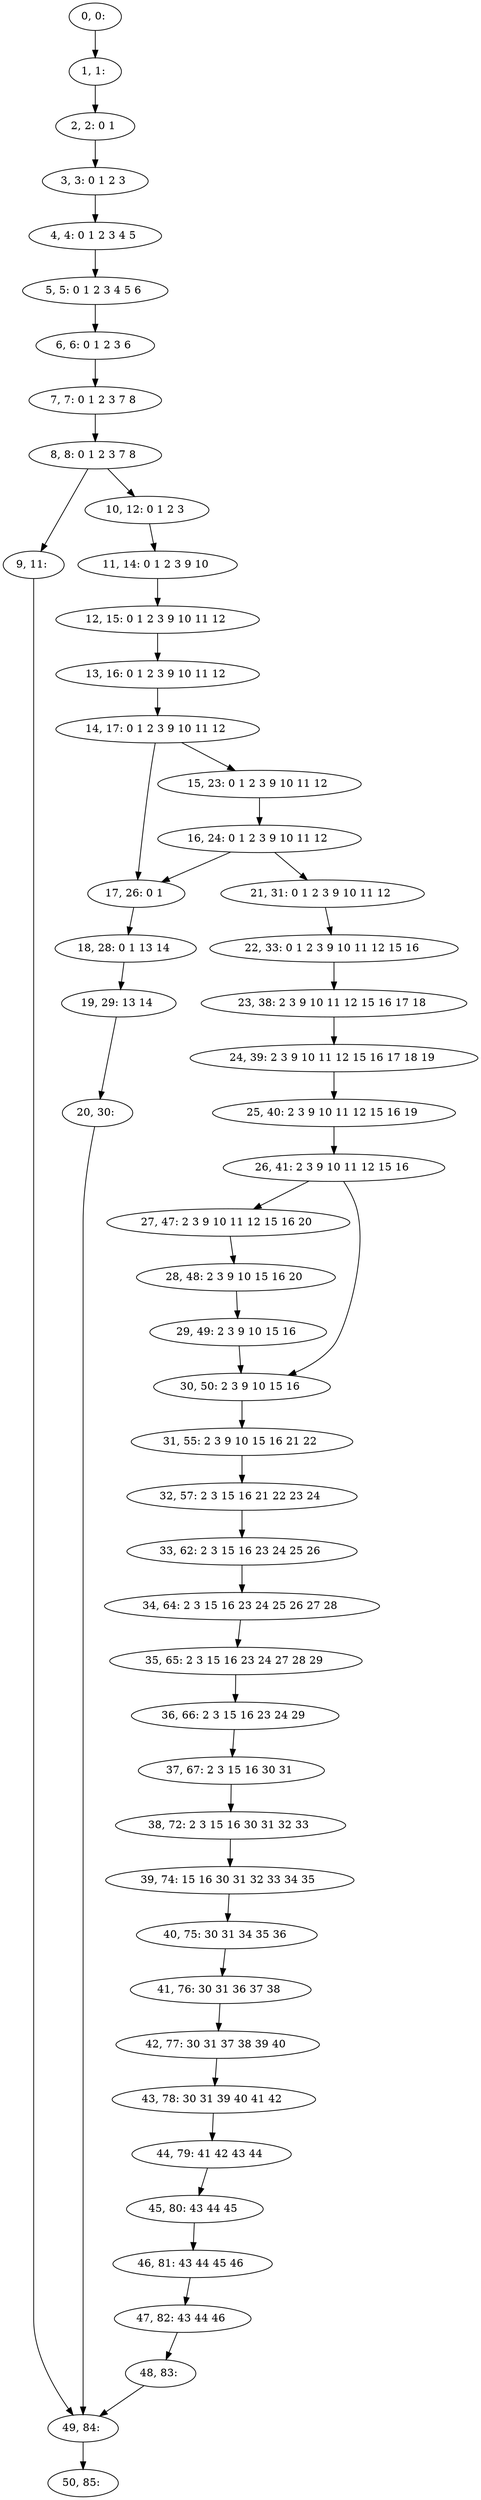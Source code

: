 digraph G {
0[label="0, 0: "];
1[label="1, 1: "];
2[label="2, 2: 0 1 "];
3[label="3, 3: 0 1 2 3 "];
4[label="4, 4: 0 1 2 3 4 5 "];
5[label="5, 5: 0 1 2 3 4 5 6 "];
6[label="6, 6: 0 1 2 3 6 "];
7[label="7, 7: 0 1 2 3 7 8 "];
8[label="8, 8: 0 1 2 3 7 8 "];
9[label="9, 11: "];
10[label="10, 12: 0 1 2 3 "];
11[label="11, 14: 0 1 2 3 9 10 "];
12[label="12, 15: 0 1 2 3 9 10 11 12 "];
13[label="13, 16: 0 1 2 3 9 10 11 12 "];
14[label="14, 17: 0 1 2 3 9 10 11 12 "];
15[label="15, 23: 0 1 2 3 9 10 11 12 "];
16[label="16, 24: 0 1 2 3 9 10 11 12 "];
17[label="17, 26: 0 1 "];
18[label="18, 28: 0 1 13 14 "];
19[label="19, 29: 13 14 "];
20[label="20, 30: "];
21[label="21, 31: 0 1 2 3 9 10 11 12 "];
22[label="22, 33: 0 1 2 3 9 10 11 12 15 16 "];
23[label="23, 38: 2 3 9 10 11 12 15 16 17 18 "];
24[label="24, 39: 2 3 9 10 11 12 15 16 17 18 19 "];
25[label="25, 40: 2 3 9 10 11 12 15 16 19 "];
26[label="26, 41: 2 3 9 10 11 12 15 16 "];
27[label="27, 47: 2 3 9 10 11 12 15 16 20 "];
28[label="28, 48: 2 3 9 10 15 16 20 "];
29[label="29, 49: 2 3 9 10 15 16 "];
30[label="30, 50: 2 3 9 10 15 16 "];
31[label="31, 55: 2 3 9 10 15 16 21 22 "];
32[label="32, 57: 2 3 15 16 21 22 23 24 "];
33[label="33, 62: 2 3 15 16 23 24 25 26 "];
34[label="34, 64: 2 3 15 16 23 24 25 26 27 28 "];
35[label="35, 65: 2 3 15 16 23 24 27 28 29 "];
36[label="36, 66: 2 3 15 16 23 24 29 "];
37[label="37, 67: 2 3 15 16 30 31 "];
38[label="38, 72: 2 3 15 16 30 31 32 33 "];
39[label="39, 74: 15 16 30 31 32 33 34 35 "];
40[label="40, 75: 30 31 34 35 36 "];
41[label="41, 76: 30 31 36 37 38 "];
42[label="42, 77: 30 31 37 38 39 40 "];
43[label="43, 78: 30 31 39 40 41 42 "];
44[label="44, 79: 41 42 43 44 "];
45[label="45, 80: 43 44 45 "];
46[label="46, 81: 43 44 45 46 "];
47[label="47, 82: 43 44 46 "];
48[label="48, 83: "];
49[label="49, 84: "];
50[label="50, 85: "];
0->1 ;
1->2 ;
2->3 ;
3->4 ;
4->5 ;
5->6 ;
6->7 ;
7->8 ;
8->9 ;
8->10 ;
9->49 ;
10->11 ;
11->12 ;
12->13 ;
13->14 ;
14->15 ;
14->17 ;
15->16 ;
16->17 ;
16->21 ;
17->18 ;
18->19 ;
19->20 ;
20->49 ;
21->22 ;
22->23 ;
23->24 ;
24->25 ;
25->26 ;
26->27 ;
26->30 ;
27->28 ;
28->29 ;
29->30 ;
30->31 ;
31->32 ;
32->33 ;
33->34 ;
34->35 ;
35->36 ;
36->37 ;
37->38 ;
38->39 ;
39->40 ;
40->41 ;
41->42 ;
42->43 ;
43->44 ;
44->45 ;
45->46 ;
46->47 ;
47->48 ;
48->49 ;
49->50 ;
}
